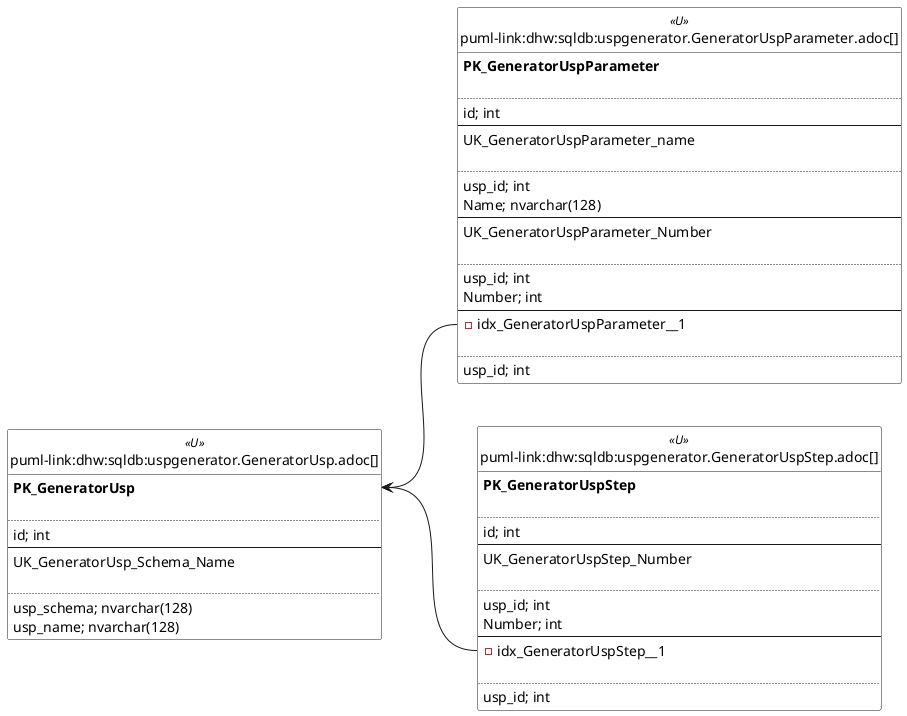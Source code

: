 @startuml
left to right direction
'top to bottom direction
hide circle
'avoide "." issues:
set namespaceSeparator none


skinparam class {
  BackgroundColor White
  BackgroundColor<<FN>> Yellow
  BackgroundColor<<FS>> Yellow
  BackgroundColor<<FT>> LightGray
  BackgroundColor<<IF>> Yellow
  BackgroundColor<<IS>> Yellow
  BackgroundColor<<P>> Aqua
  BackgroundColor<<PC>> Aqua
  BackgroundColor<<SN>> Yellow
  BackgroundColor<<SO>> SlateBlue
  BackgroundColor<<TF>> LightGray
  BackgroundColor<<TR>> Tomato
  BackgroundColor<<U>> White
  BackgroundColor<<V>> WhiteSmoke
  BackgroundColor<<X>> Aqua
  BackgroundColor<<external>> AliceBlue
}


entity "puml-link:dhw:sqldb:uspgenerator.GeneratorUsp.adoc[]" as uspgenerator.GeneratorUsp << U >> {
**PK_GeneratorUsp**

..
id; int
--
UK_GeneratorUsp_Schema_Name

..
usp_schema; nvarchar(128)
usp_name; nvarchar(128)
}

entity "puml-link:dhw:sqldb:uspgenerator.GeneratorUspParameter.adoc[]" as uspgenerator.GeneratorUspParameter << U >> {
**PK_GeneratorUspParameter**

..
id; int
--
UK_GeneratorUspParameter_name

..
usp_id; int
Name; nvarchar(128)
--
UK_GeneratorUspParameter_Number

..
usp_id; int
Number; int
--
- idx_GeneratorUspParameter__1

..
usp_id; int
}

entity "puml-link:dhw:sqldb:uspgenerator.GeneratorUspStep.adoc[]" as uspgenerator.GeneratorUspStep << U >> {
**PK_GeneratorUspStep**

..
id; int
--
UK_GeneratorUspStep_Number

..
usp_id; int
Number; int
--
- idx_GeneratorUspStep__1

..
usp_id; int
}

"uspgenerator.GeneratorUsp::PK_GeneratorUsp" <-- "uspgenerator.GeneratorUspParameter::idx_GeneratorUspParameter__1"
"uspgenerator.GeneratorUsp::PK_GeneratorUsp" <-- "uspgenerator.GeneratorUspStep::idx_GeneratorUspStep__1"
@enduml

